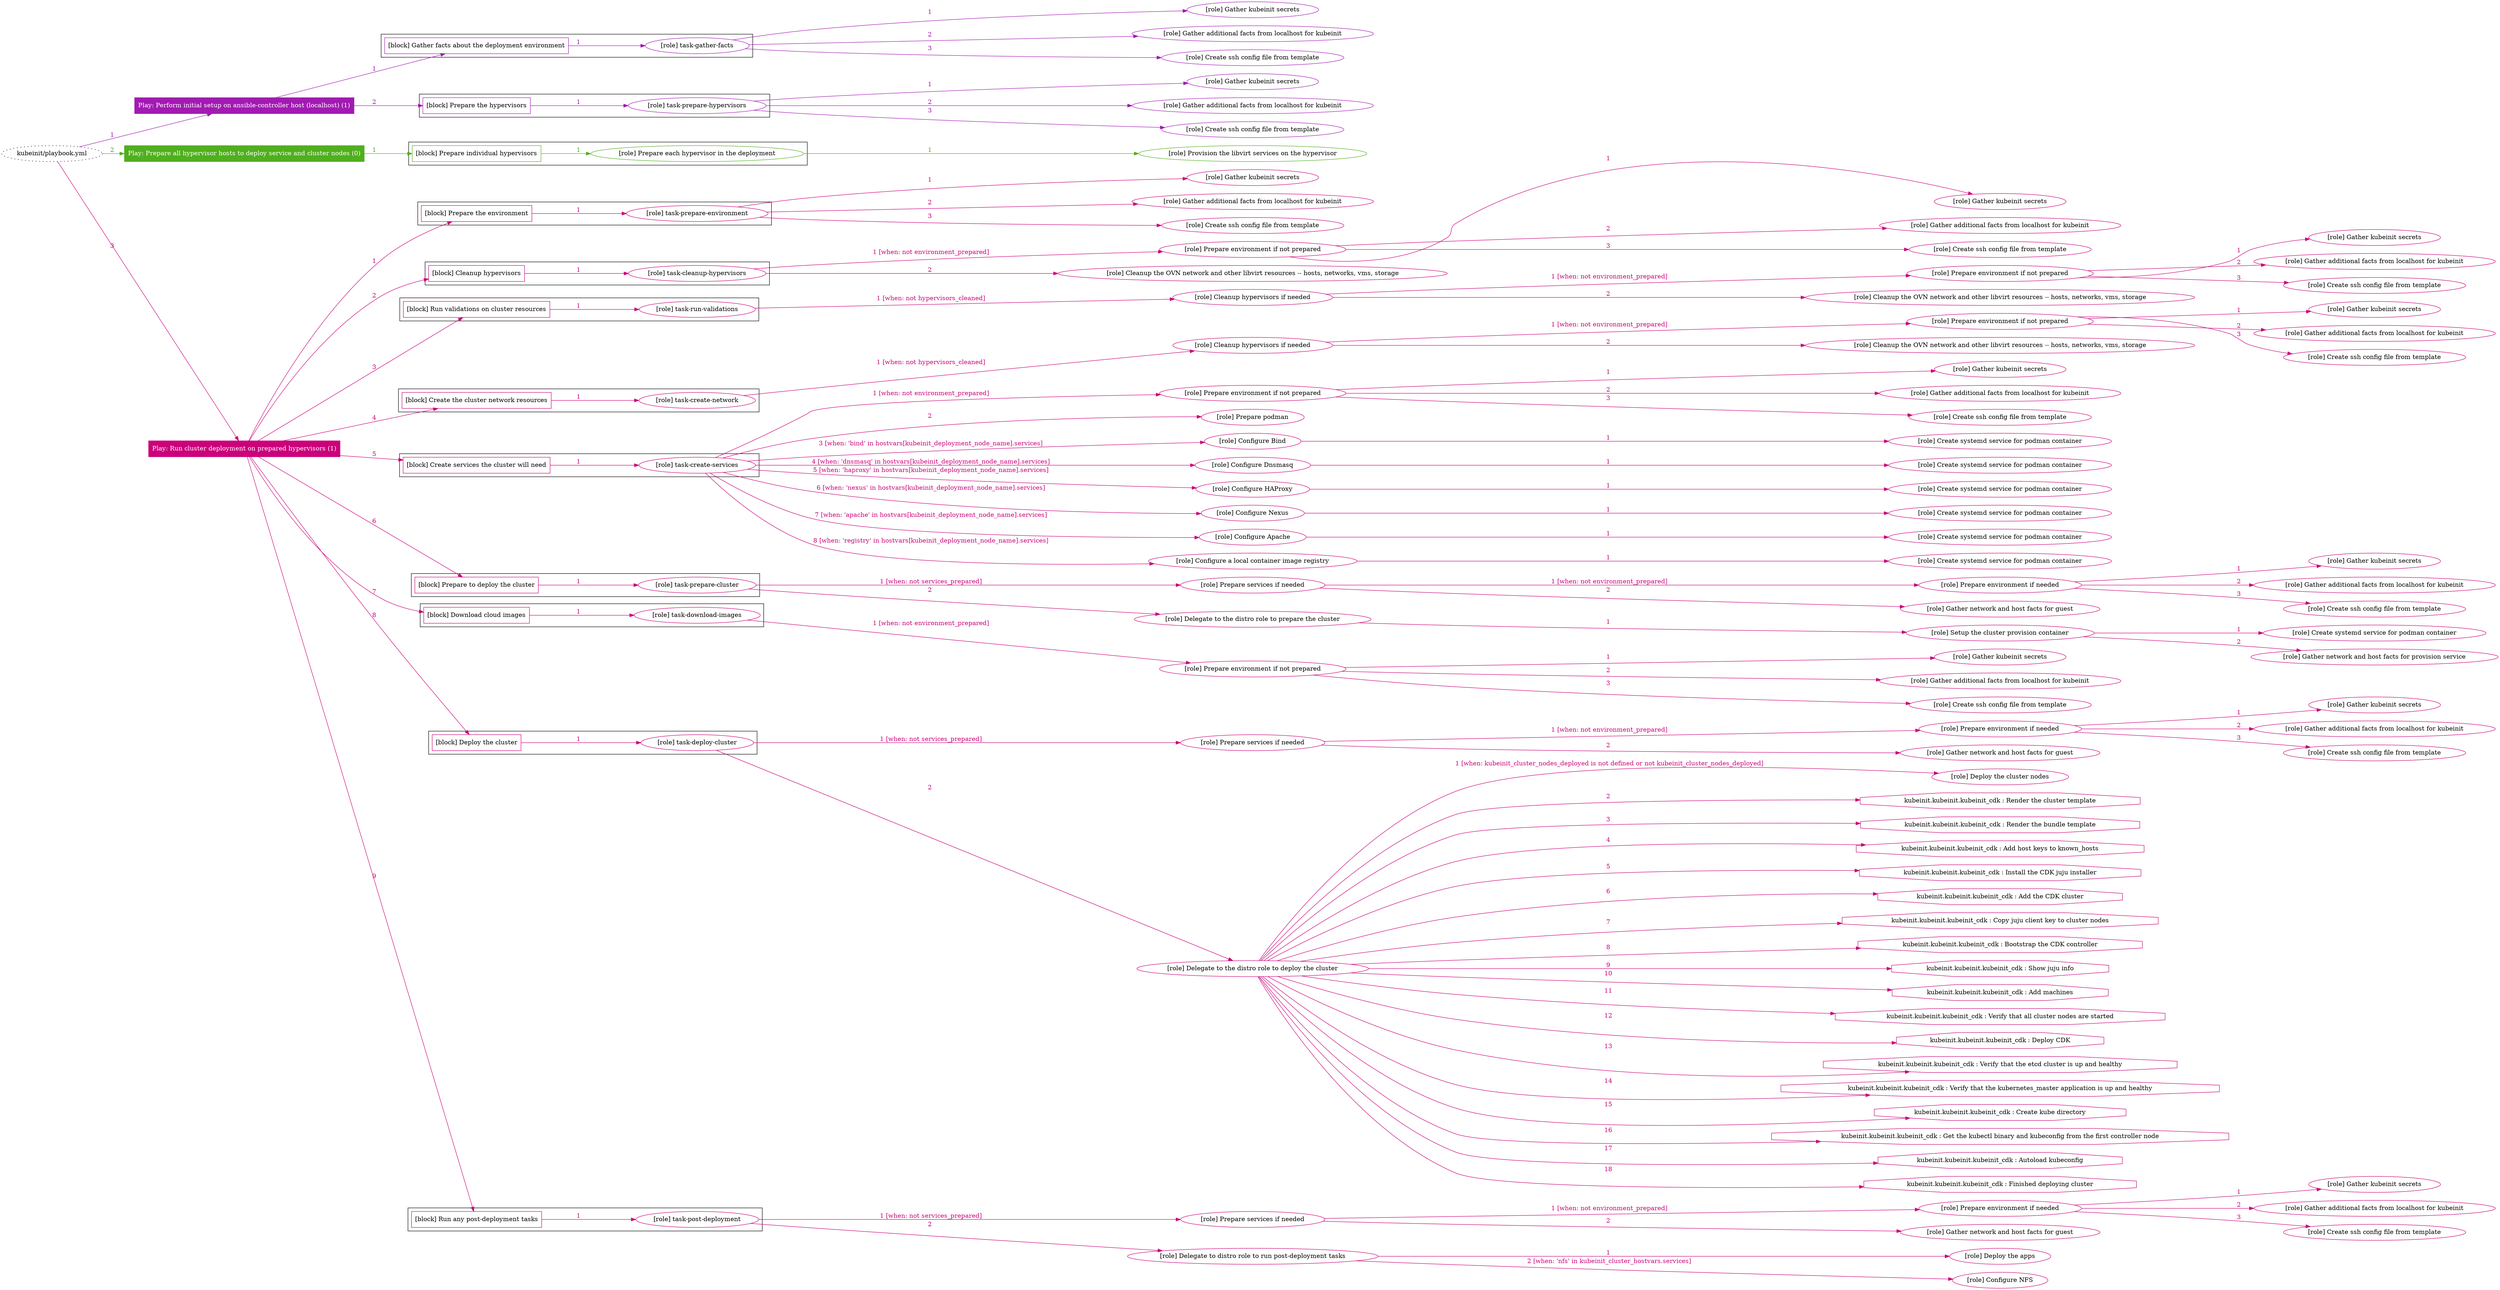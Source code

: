 digraph {
	graph [concentrate=true ordering=in rankdir=LR ratio=fill]
	edge [esep=5 sep=10]
	"kubeinit/playbook.yml" [URL="/home/runner/work/kubeinit/kubeinit/kubeinit/playbook.yml" id=playbook_c880ca14 style=dotted]
	play_265e42f3 [label="Play: Perform initial setup on ansible-controller host (localhost) (1)" URL="/home/runner/work/kubeinit/kubeinit/kubeinit/playbook.yml" color="#a21ab2" fontcolor="#ffffff" id=play_265e42f3 shape=box style=filled tooltip=localhost]
	"kubeinit/playbook.yml" -> play_265e42f3 [label="1 " color="#a21ab2" fontcolor="#a21ab2" id=edge_29ca0cb1 labeltooltip="1 " tooltip="1 "]
	subgraph "Gather kubeinit secrets" {
		role_47cab561 [label="[role] Gather kubeinit secrets" URL="/home/runner/.ansible/collections/ansible_collections/kubeinit/kubeinit/roles/kubeinit_prepare/tasks/gather_kubeinit_facts.yml" color="#a21ab2" id=role_47cab561 tooltip="Gather kubeinit secrets"]
	}
	subgraph "Gather additional facts from localhost for kubeinit" {
		role_e056a01b [label="[role] Gather additional facts from localhost for kubeinit" URL="/home/runner/.ansible/collections/ansible_collections/kubeinit/kubeinit/roles/kubeinit_prepare/tasks/gather_kubeinit_facts.yml" color="#a21ab2" id=role_e056a01b tooltip="Gather additional facts from localhost for kubeinit"]
	}
	subgraph "Create ssh config file from template" {
		role_369569a3 [label="[role] Create ssh config file from template" URL="/home/runner/.ansible/collections/ansible_collections/kubeinit/kubeinit/roles/kubeinit_prepare/tasks/gather_kubeinit_facts.yml" color="#a21ab2" id=role_369569a3 tooltip="Create ssh config file from template"]
	}
	subgraph "task-gather-facts" {
		role_ddf756a9 [label="[role] task-gather-facts" URL="/home/runner/work/kubeinit/kubeinit/kubeinit/playbook.yml" color="#a21ab2" id=role_ddf756a9 tooltip="task-gather-facts"]
		role_ddf756a9 -> role_47cab561 [label="1 " color="#a21ab2" fontcolor="#a21ab2" id=edge_745140af labeltooltip="1 " tooltip="1 "]
		role_ddf756a9 -> role_e056a01b [label="2 " color="#a21ab2" fontcolor="#a21ab2" id=edge_20e503e5 labeltooltip="2 " tooltip="2 "]
		role_ddf756a9 -> role_369569a3 [label="3 " color="#a21ab2" fontcolor="#a21ab2" id=edge_557ef17f labeltooltip="3 " tooltip="3 "]
	}
	subgraph "Gather kubeinit secrets" {
		role_4260c51a [label="[role] Gather kubeinit secrets" URL="/home/runner/.ansible/collections/ansible_collections/kubeinit/kubeinit/roles/kubeinit_prepare/tasks/gather_kubeinit_facts.yml" color="#a21ab2" id=role_4260c51a tooltip="Gather kubeinit secrets"]
	}
	subgraph "Gather additional facts from localhost for kubeinit" {
		role_d818aefc [label="[role] Gather additional facts from localhost for kubeinit" URL="/home/runner/.ansible/collections/ansible_collections/kubeinit/kubeinit/roles/kubeinit_prepare/tasks/gather_kubeinit_facts.yml" color="#a21ab2" id=role_d818aefc tooltip="Gather additional facts from localhost for kubeinit"]
	}
	subgraph "Create ssh config file from template" {
		role_04690a37 [label="[role] Create ssh config file from template" URL="/home/runner/.ansible/collections/ansible_collections/kubeinit/kubeinit/roles/kubeinit_prepare/tasks/gather_kubeinit_facts.yml" color="#a21ab2" id=role_04690a37 tooltip="Create ssh config file from template"]
	}
	subgraph "task-prepare-hypervisors" {
		role_1ae25efc [label="[role] task-prepare-hypervisors" URL="/home/runner/work/kubeinit/kubeinit/kubeinit/playbook.yml" color="#a21ab2" id=role_1ae25efc tooltip="task-prepare-hypervisors"]
		role_1ae25efc -> role_4260c51a [label="1 " color="#a21ab2" fontcolor="#a21ab2" id=edge_03d1c706 labeltooltip="1 " tooltip="1 "]
		role_1ae25efc -> role_d818aefc [label="2 " color="#a21ab2" fontcolor="#a21ab2" id=edge_f04544a3 labeltooltip="2 " tooltip="2 "]
		role_1ae25efc -> role_04690a37 [label="3 " color="#a21ab2" fontcolor="#a21ab2" id=edge_a5993a28 labeltooltip="3 " tooltip="3 "]
	}
	subgraph "Play: Perform initial setup on ansible-controller host (localhost) (1)" {
		play_265e42f3 -> block_bb713290 [label=1 color="#a21ab2" fontcolor="#a21ab2" id=edge_1075e347 labeltooltip=1 tooltip=1]
		subgraph cluster_block_bb713290 {
			block_bb713290 [label="[block] Gather facts about the deployment environment" URL="/home/runner/work/kubeinit/kubeinit/kubeinit/playbook.yml" color="#a21ab2" id=block_bb713290 labeltooltip="Gather facts about the deployment environment" shape=box tooltip="Gather facts about the deployment environment"]
			block_bb713290 -> role_ddf756a9 [label="1 " color="#a21ab2" fontcolor="#a21ab2" id=edge_7347107d labeltooltip="1 " tooltip="1 "]
		}
		play_265e42f3 -> block_b266fd5c [label=2 color="#a21ab2" fontcolor="#a21ab2" id=edge_5bdf3a6a labeltooltip=2 tooltip=2]
		subgraph cluster_block_b266fd5c {
			block_b266fd5c [label="[block] Prepare the hypervisors" URL="/home/runner/work/kubeinit/kubeinit/kubeinit/playbook.yml" color="#a21ab2" id=block_b266fd5c labeltooltip="Prepare the hypervisors" shape=box tooltip="Prepare the hypervisors"]
			block_b266fd5c -> role_1ae25efc [label="1 " color="#a21ab2" fontcolor="#a21ab2" id=edge_0f45db89 labeltooltip="1 " tooltip="1 "]
		}
	}
	play_b0cdcc35 [label="Play: Prepare all hypervisor hosts to deploy service and cluster nodes (0)" URL="/home/runner/work/kubeinit/kubeinit/kubeinit/playbook.yml" color="#50af1d" fontcolor="#ffffff" id=play_b0cdcc35 shape=box style=filled tooltip="Play: Prepare all hypervisor hosts to deploy service and cluster nodes (0)"]
	"kubeinit/playbook.yml" -> play_b0cdcc35 [label="2 " color="#50af1d" fontcolor="#50af1d" id=edge_c5dbe2fe labeltooltip="2 " tooltip="2 "]
	subgraph "Provision the libvirt services on the hypervisor" {
		role_6021c8e1 [label="[role] Provision the libvirt services on the hypervisor" URL="/home/runner/.ansible/collections/ansible_collections/kubeinit/kubeinit/roles/kubeinit_prepare/tasks/prepare_hypervisor.yml" color="#50af1d" id=role_6021c8e1 tooltip="Provision the libvirt services on the hypervisor"]
	}
	subgraph "Prepare each hypervisor in the deployment" {
		role_b6fcbe88 [label="[role] Prepare each hypervisor in the deployment" URL="/home/runner/work/kubeinit/kubeinit/kubeinit/playbook.yml" color="#50af1d" id=role_b6fcbe88 tooltip="Prepare each hypervisor in the deployment"]
		role_b6fcbe88 -> role_6021c8e1 [label="1 " color="#50af1d" fontcolor="#50af1d" id=edge_928f4ed4 labeltooltip="1 " tooltip="1 "]
	}
	subgraph "Play: Prepare all hypervisor hosts to deploy service and cluster nodes (0)" {
		play_b0cdcc35 -> block_4221f357 [label=1 color="#50af1d" fontcolor="#50af1d" id=edge_d477eff9 labeltooltip=1 tooltip=1]
		subgraph cluster_block_4221f357 {
			block_4221f357 [label="[block] Prepare individual hypervisors" URL="/home/runner/work/kubeinit/kubeinit/kubeinit/playbook.yml" color="#50af1d" id=block_4221f357 labeltooltip="Prepare individual hypervisors" shape=box tooltip="Prepare individual hypervisors"]
			block_4221f357 -> role_b6fcbe88 [label="1 " color="#50af1d" fontcolor="#50af1d" id=edge_fb2a965a labeltooltip="1 " tooltip="1 "]
		}
	}
	play_e6c30f84 [label="Play: Run cluster deployment on prepared hypervisors (1)" URL="/home/runner/work/kubeinit/kubeinit/kubeinit/playbook.yml" color="#cb017a" fontcolor="#ffffff" id=play_e6c30f84 shape=box style=filled tooltip=localhost]
	"kubeinit/playbook.yml" -> play_e6c30f84 [label="3 " color="#cb017a" fontcolor="#cb017a" id=edge_7c0cedf8 labeltooltip="3 " tooltip="3 "]
	subgraph "Gather kubeinit secrets" {
		role_c2c37940 [label="[role] Gather kubeinit secrets" URL="/home/runner/.ansible/collections/ansible_collections/kubeinit/kubeinit/roles/kubeinit_prepare/tasks/gather_kubeinit_facts.yml" color="#cb017a" id=role_c2c37940 tooltip="Gather kubeinit secrets"]
	}
	subgraph "Gather additional facts from localhost for kubeinit" {
		role_9a4bd54f [label="[role] Gather additional facts from localhost for kubeinit" URL="/home/runner/.ansible/collections/ansible_collections/kubeinit/kubeinit/roles/kubeinit_prepare/tasks/gather_kubeinit_facts.yml" color="#cb017a" id=role_9a4bd54f tooltip="Gather additional facts from localhost for kubeinit"]
	}
	subgraph "Create ssh config file from template" {
		role_d7d170f6 [label="[role] Create ssh config file from template" URL="/home/runner/.ansible/collections/ansible_collections/kubeinit/kubeinit/roles/kubeinit_prepare/tasks/gather_kubeinit_facts.yml" color="#cb017a" id=role_d7d170f6 tooltip="Create ssh config file from template"]
	}
	subgraph "task-prepare-environment" {
		role_7c0b028a [label="[role] task-prepare-environment" URL="/home/runner/work/kubeinit/kubeinit/kubeinit/playbook.yml" color="#cb017a" id=role_7c0b028a tooltip="task-prepare-environment"]
		role_7c0b028a -> role_c2c37940 [label="1 " color="#cb017a" fontcolor="#cb017a" id=edge_23049cc9 labeltooltip="1 " tooltip="1 "]
		role_7c0b028a -> role_9a4bd54f [label="2 " color="#cb017a" fontcolor="#cb017a" id=edge_fee7cfb1 labeltooltip="2 " tooltip="2 "]
		role_7c0b028a -> role_d7d170f6 [label="3 " color="#cb017a" fontcolor="#cb017a" id=edge_ed4813cd labeltooltip="3 " tooltip="3 "]
	}
	subgraph "Gather kubeinit secrets" {
		role_15c409a1 [label="[role] Gather kubeinit secrets" URL="/home/runner/.ansible/collections/ansible_collections/kubeinit/kubeinit/roles/kubeinit_prepare/tasks/gather_kubeinit_facts.yml" color="#cb017a" id=role_15c409a1 tooltip="Gather kubeinit secrets"]
	}
	subgraph "Gather additional facts from localhost for kubeinit" {
		role_e773aa98 [label="[role] Gather additional facts from localhost for kubeinit" URL="/home/runner/.ansible/collections/ansible_collections/kubeinit/kubeinit/roles/kubeinit_prepare/tasks/gather_kubeinit_facts.yml" color="#cb017a" id=role_e773aa98 tooltip="Gather additional facts from localhost for kubeinit"]
	}
	subgraph "Create ssh config file from template" {
		role_f8fa17d3 [label="[role] Create ssh config file from template" URL="/home/runner/.ansible/collections/ansible_collections/kubeinit/kubeinit/roles/kubeinit_prepare/tasks/gather_kubeinit_facts.yml" color="#cb017a" id=role_f8fa17d3 tooltip="Create ssh config file from template"]
	}
	subgraph "Prepare environment if not prepared" {
		role_a8a941f0 [label="[role] Prepare environment if not prepared" URL="/home/runner/.ansible/collections/ansible_collections/kubeinit/kubeinit/roles/kubeinit_prepare/tasks/cleanup_hypervisors.yml" color="#cb017a" id=role_a8a941f0 tooltip="Prepare environment if not prepared"]
		role_a8a941f0 -> role_15c409a1 [label="1 " color="#cb017a" fontcolor="#cb017a" id=edge_363e21cf labeltooltip="1 " tooltip="1 "]
		role_a8a941f0 -> role_e773aa98 [label="2 " color="#cb017a" fontcolor="#cb017a" id=edge_22820c26 labeltooltip="2 " tooltip="2 "]
		role_a8a941f0 -> role_f8fa17d3 [label="3 " color="#cb017a" fontcolor="#cb017a" id=edge_d1bd50d0 labeltooltip="3 " tooltip="3 "]
	}
	subgraph "Cleanup the OVN network and other libvirt resources -- hosts, networks, vms, storage" {
		role_bd8c917c [label="[role] Cleanup the OVN network and other libvirt resources -- hosts, networks, vms, storage" URL="/home/runner/.ansible/collections/ansible_collections/kubeinit/kubeinit/roles/kubeinit_prepare/tasks/cleanup_hypervisors.yml" color="#cb017a" id=role_bd8c917c tooltip="Cleanup the OVN network and other libvirt resources -- hosts, networks, vms, storage"]
	}
	subgraph "task-cleanup-hypervisors" {
		role_4a433218 [label="[role] task-cleanup-hypervisors" URL="/home/runner/work/kubeinit/kubeinit/kubeinit/playbook.yml" color="#cb017a" id=role_4a433218 tooltip="task-cleanup-hypervisors"]
		role_4a433218 -> role_a8a941f0 [label="1 [when: not environment_prepared]" color="#cb017a" fontcolor="#cb017a" id=edge_5f4559ec labeltooltip="1 [when: not environment_prepared]" tooltip="1 [when: not environment_prepared]"]
		role_4a433218 -> role_bd8c917c [label="2 " color="#cb017a" fontcolor="#cb017a" id=edge_876ba1dc labeltooltip="2 " tooltip="2 "]
	}
	subgraph "Gather kubeinit secrets" {
		role_3095eb37 [label="[role] Gather kubeinit secrets" URL="/home/runner/.ansible/collections/ansible_collections/kubeinit/kubeinit/roles/kubeinit_prepare/tasks/gather_kubeinit_facts.yml" color="#cb017a" id=role_3095eb37 tooltip="Gather kubeinit secrets"]
	}
	subgraph "Gather additional facts from localhost for kubeinit" {
		role_d332d1d6 [label="[role] Gather additional facts from localhost for kubeinit" URL="/home/runner/.ansible/collections/ansible_collections/kubeinit/kubeinit/roles/kubeinit_prepare/tasks/gather_kubeinit_facts.yml" color="#cb017a" id=role_d332d1d6 tooltip="Gather additional facts from localhost for kubeinit"]
	}
	subgraph "Create ssh config file from template" {
		role_38b06ed0 [label="[role] Create ssh config file from template" URL="/home/runner/.ansible/collections/ansible_collections/kubeinit/kubeinit/roles/kubeinit_prepare/tasks/gather_kubeinit_facts.yml" color="#cb017a" id=role_38b06ed0 tooltip="Create ssh config file from template"]
	}
	subgraph "Prepare environment if not prepared" {
		role_671007f9 [label="[role] Prepare environment if not prepared" URL="/home/runner/.ansible/collections/ansible_collections/kubeinit/kubeinit/roles/kubeinit_prepare/tasks/cleanup_hypervisors.yml" color="#cb017a" id=role_671007f9 tooltip="Prepare environment if not prepared"]
		role_671007f9 -> role_3095eb37 [label="1 " color="#cb017a" fontcolor="#cb017a" id=edge_e34873e3 labeltooltip="1 " tooltip="1 "]
		role_671007f9 -> role_d332d1d6 [label="2 " color="#cb017a" fontcolor="#cb017a" id=edge_d057fc96 labeltooltip="2 " tooltip="2 "]
		role_671007f9 -> role_38b06ed0 [label="3 " color="#cb017a" fontcolor="#cb017a" id=edge_81cce44f labeltooltip="3 " tooltip="3 "]
	}
	subgraph "Cleanup the OVN network and other libvirt resources -- hosts, networks, vms, storage" {
		role_42f444a7 [label="[role] Cleanup the OVN network and other libvirt resources -- hosts, networks, vms, storage" URL="/home/runner/.ansible/collections/ansible_collections/kubeinit/kubeinit/roles/kubeinit_prepare/tasks/cleanup_hypervisors.yml" color="#cb017a" id=role_42f444a7 tooltip="Cleanup the OVN network and other libvirt resources -- hosts, networks, vms, storage"]
	}
	subgraph "Cleanup hypervisors if needed" {
		role_3be0fd01 [label="[role] Cleanup hypervisors if needed" URL="/home/runner/.ansible/collections/ansible_collections/kubeinit/kubeinit/roles/kubeinit_validations/tasks/main.yml" color="#cb017a" id=role_3be0fd01 tooltip="Cleanup hypervisors if needed"]
		role_3be0fd01 -> role_671007f9 [label="1 [when: not environment_prepared]" color="#cb017a" fontcolor="#cb017a" id=edge_99e7fdbd labeltooltip="1 [when: not environment_prepared]" tooltip="1 [when: not environment_prepared]"]
		role_3be0fd01 -> role_42f444a7 [label="2 " color="#cb017a" fontcolor="#cb017a" id=edge_b975b465 labeltooltip="2 " tooltip="2 "]
	}
	subgraph "task-run-validations" {
		role_ebfbc648 [label="[role] task-run-validations" URL="/home/runner/work/kubeinit/kubeinit/kubeinit/playbook.yml" color="#cb017a" id=role_ebfbc648 tooltip="task-run-validations"]
		role_ebfbc648 -> role_3be0fd01 [label="1 [when: not hypervisors_cleaned]" color="#cb017a" fontcolor="#cb017a" id=edge_5a895216 labeltooltip="1 [when: not hypervisors_cleaned]" tooltip="1 [when: not hypervisors_cleaned]"]
	}
	subgraph "Gather kubeinit secrets" {
		role_ca805723 [label="[role] Gather kubeinit secrets" URL="/home/runner/.ansible/collections/ansible_collections/kubeinit/kubeinit/roles/kubeinit_prepare/tasks/gather_kubeinit_facts.yml" color="#cb017a" id=role_ca805723 tooltip="Gather kubeinit secrets"]
	}
	subgraph "Gather additional facts from localhost for kubeinit" {
		role_db8a1555 [label="[role] Gather additional facts from localhost for kubeinit" URL="/home/runner/.ansible/collections/ansible_collections/kubeinit/kubeinit/roles/kubeinit_prepare/tasks/gather_kubeinit_facts.yml" color="#cb017a" id=role_db8a1555 tooltip="Gather additional facts from localhost for kubeinit"]
	}
	subgraph "Create ssh config file from template" {
		role_c0685005 [label="[role] Create ssh config file from template" URL="/home/runner/.ansible/collections/ansible_collections/kubeinit/kubeinit/roles/kubeinit_prepare/tasks/gather_kubeinit_facts.yml" color="#cb017a" id=role_c0685005 tooltip="Create ssh config file from template"]
	}
	subgraph "Prepare environment if not prepared" {
		role_cad880e7 [label="[role] Prepare environment if not prepared" URL="/home/runner/.ansible/collections/ansible_collections/kubeinit/kubeinit/roles/kubeinit_prepare/tasks/cleanup_hypervisors.yml" color="#cb017a" id=role_cad880e7 tooltip="Prepare environment if not prepared"]
		role_cad880e7 -> role_ca805723 [label="1 " color="#cb017a" fontcolor="#cb017a" id=edge_fad78ac4 labeltooltip="1 " tooltip="1 "]
		role_cad880e7 -> role_db8a1555 [label="2 " color="#cb017a" fontcolor="#cb017a" id=edge_198b5f07 labeltooltip="2 " tooltip="2 "]
		role_cad880e7 -> role_c0685005 [label="3 " color="#cb017a" fontcolor="#cb017a" id=edge_5475b6e8 labeltooltip="3 " tooltip="3 "]
	}
	subgraph "Cleanup the OVN network and other libvirt resources -- hosts, networks, vms, storage" {
		role_d9dea472 [label="[role] Cleanup the OVN network and other libvirt resources -- hosts, networks, vms, storage" URL="/home/runner/.ansible/collections/ansible_collections/kubeinit/kubeinit/roles/kubeinit_prepare/tasks/cleanup_hypervisors.yml" color="#cb017a" id=role_d9dea472 tooltip="Cleanup the OVN network and other libvirt resources -- hosts, networks, vms, storage"]
	}
	subgraph "Cleanup hypervisors if needed" {
		role_db205893 [label="[role] Cleanup hypervisors if needed" URL="/home/runner/.ansible/collections/ansible_collections/kubeinit/kubeinit/roles/kubeinit_libvirt/tasks/create_network.yml" color="#cb017a" id=role_db205893 tooltip="Cleanup hypervisors if needed"]
		role_db205893 -> role_cad880e7 [label="1 [when: not environment_prepared]" color="#cb017a" fontcolor="#cb017a" id=edge_bb919e56 labeltooltip="1 [when: not environment_prepared]" tooltip="1 [when: not environment_prepared]"]
		role_db205893 -> role_d9dea472 [label="2 " color="#cb017a" fontcolor="#cb017a" id=edge_061aaa65 labeltooltip="2 " tooltip="2 "]
	}
	subgraph "task-create-network" {
		role_5eac4ee2 [label="[role] task-create-network" URL="/home/runner/work/kubeinit/kubeinit/kubeinit/playbook.yml" color="#cb017a" id=role_5eac4ee2 tooltip="task-create-network"]
		role_5eac4ee2 -> role_db205893 [label="1 [when: not hypervisors_cleaned]" color="#cb017a" fontcolor="#cb017a" id=edge_95abb006 labeltooltip="1 [when: not hypervisors_cleaned]" tooltip="1 [when: not hypervisors_cleaned]"]
	}
	subgraph "Gather kubeinit secrets" {
		role_1aca0043 [label="[role] Gather kubeinit secrets" URL="/home/runner/.ansible/collections/ansible_collections/kubeinit/kubeinit/roles/kubeinit_prepare/tasks/gather_kubeinit_facts.yml" color="#cb017a" id=role_1aca0043 tooltip="Gather kubeinit secrets"]
	}
	subgraph "Gather additional facts from localhost for kubeinit" {
		role_cc78952e [label="[role] Gather additional facts from localhost for kubeinit" URL="/home/runner/.ansible/collections/ansible_collections/kubeinit/kubeinit/roles/kubeinit_prepare/tasks/gather_kubeinit_facts.yml" color="#cb017a" id=role_cc78952e tooltip="Gather additional facts from localhost for kubeinit"]
	}
	subgraph "Create ssh config file from template" {
		role_d2b3dbfb [label="[role] Create ssh config file from template" URL="/home/runner/.ansible/collections/ansible_collections/kubeinit/kubeinit/roles/kubeinit_prepare/tasks/gather_kubeinit_facts.yml" color="#cb017a" id=role_d2b3dbfb tooltip="Create ssh config file from template"]
	}
	subgraph "Prepare environment if not prepared" {
		role_153ead87 [label="[role] Prepare environment if not prepared" URL="/home/runner/.ansible/collections/ansible_collections/kubeinit/kubeinit/roles/kubeinit_services/tasks/main.yml" color="#cb017a" id=role_153ead87 tooltip="Prepare environment if not prepared"]
		role_153ead87 -> role_1aca0043 [label="1 " color="#cb017a" fontcolor="#cb017a" id=edge_bd280ebe labeltooltip="1 " tooltip="1 "]
		role_153ead87 -> role_cc78952e [label="2 " color="#cb017a" fontcolor="#cb017a" id=edge_5e1bd883 labeltooltip="2 " tooltip="2 "]
		role_153ead87 -> role_d2b3dbfb [label="3 " color="#cb017a" fontcolor="#cb017a" id=edge_cc53b2c3 labeltooltip="3 " tooltip="3 "]
	}
	subgraph "Prepare podman" {
		role_5192bc9b [label="[role] Prepare podman" URL="/home/runner/.ansible/collections/ansible_collections/kubeinit/kubeinit/roles/kubeinit_services/tasks/00_create_service_pod.yml" color="#cb017a" id=role_5192bc9b tooltip="Prepare podman"]
	}
	subgraph "Create systemd service for podman container" {
		role_2edf5f32 [label="[role] Create systemd service for podman container" URL="/home/runner/.ansible/collections/ansible_collections/kubeinit/kubeinit/roles/kubeinit_bind/tasks/main.yml" color="#cb017a" id=role_2edf5f32 tooltip="Create systemd service for podman container"]
	}
	subgraph "Configure Bind" {
		role_67f96950 [label="[role] Configure Bind" URL="/home/runner/.ansible/collections/ansible_collections/kubeinit/kubeinit/roles/kubeinit_services/tasks/start_services_containers.yml" color="#cb017a" id=role_67f96950 tooltip="Configure Bind"]
		role_67f96950 -> role_2edf5f32 [label="1 " color="#cb017a" fontcolor="#cb017a" id=edge_dbc5ff30 labeltooltip="1 " tooltip="1 "]
	}
	subgraph "Create systemd service for podman container" {
		role_44dca57b [label="[role] Create systemd service for podman container" URL="/home/runner/.ansible/collections/ansible_collections/kubeinit/kubeinit/roles/kubeinit_dnsmasq/tasks/main.yml" color="#cb017a" id=role_44dca57b tooltip="Create systemd service for podman container"]
	}
	subgraph "Configure Dnsmasq" {
		role_ef5d1b57 [label="[role] Configure Dnsmasq" URL="/home/runner/.ansible/collections/ansible_collections/kubeinit/kubeinit/roles/kubeinit_services/tasks/start_services_containers.yml" color="#cb017a" id=role_ef5d1b57 tooltip="Configure Dnsmasq"]
		role_ef5d1b57 -> role_44dca57b [label="1 " color="#cb017a" fontcolor="#cb017a" id=edge_5a00f071 labeltooltip="1 " tooltip="1 "]
	}
	subgraph "Create systemd service for podman container" {
		role_a07ff9b6 [label="[role] Create systemd service for podman container" URL="/home/runner/.ansible/collections/ansible_collections/kubeinit/kubeinit/roles/kubeinit_haproxy/tasks/main.yml" color="#cb017a" id=role_a07ff9b6 tooltip="Create systemd service for podman container"]
	}
	subgraph "Configure HAProxy" {
		role_d76d092c [label="[role] Configure HAProxy" URL="/home/runner/.ansible/collections/ansible_collections/kubeinit/kubeinit/roles/kubeinit_services/tasks/start_services_containers.yml" color="#cb017a" id=role_d76d092c tooltip="Configure HAProxy"]
		role_d76d092c -> role_a07ff9b6 [label="1 " color="#cb017a" fontcolor="#cb017a" id=edge_f509815b labeltooltip="1 " tooltip="1 "]
	}
	subgraph "Create systemd service for podman container" {
		role_13ac09fe [label="[role] Create systemd service for podman container" URL="/home/runner/.ansible/collections/ansible_collections/kubeinit/kubeinit/roles/kubeinit_nexus/tasks/main.yml" color="#cb017a" id=role_13ac09fe tooltip="Create systemd service for podman container"]
	}
	subgraph "Configure Nexus" {
		role_7f2d866e [label="[role] Configure Nexus" URL="/home/runner/.ansible/collections/ansible_collections/kubeinit/kubeinit/roles/kubeinit_services/tasks/start_services_containers.yml" color="#cb017a" id=role_7f2d866e tooltip="Configure Nexus"]
		role_7f2d866e -> role_13ac09fe [label="1 " color="#cb017a" fontcolor="#cb017a" id=edge_a8bc5f1a labeltooltip="1 " tooltip="1 "]
	}
	subgraph "Create systemd service for podman container" {
		role_3b3a88ed [label="[role] Create systemd service for podman container" URL="/home/runner/.ansible/collections/ansible_collections/kubeinit/kubeinit/roles/kubeinit_apache/tasks/main.yml" color="#cb017a" id=role_3b3a88ed tooltip="Create systemd service for podman container"]
	}
	subgraph "Configure Apache" {
		role_7f30def4 [label="[role] Configure Apache" URL="/home/runner/.ansible/collections/ansible_collections/kubeinit/kubeinit/roles/kubeinit_services/tasks/start_services_containers.yml" color="#cb017a" id=role_7f30def4 tooltip="Configure Apache"]
		role_7f30def4 -> role_3b3a88ed [label="1 " color="#cb017a" fontcolor="#cb017a" id=edge_3c46b1c9 labeltooltip="1 " tooltip="1 "]
	}
	subgraph "Create systemd service for podman container" {
		role_91ab3e3d [label="[role] Create systemd service for podman container" URL="/home/runner/.ansible/collections/ansible_collections/kubeinit/kubeinit/roles/kubeinit_registry/tasks/main.yml" color="#cb017a" id=role_91ab3e3d tooltip="Create systemd service for podman container"]
	}
	subgraph "Configure a local container image registry" {
		role_f1a5da95 [label="[role] Configure a local container image registry" URL="/home/runner/.ansible/collections/ansible_collections/kubeinit/kubeinit/roles/kubeinit_services/tasks/start_services_containers.yml" color="#cb017a" id=role_f1a5da95 tooltip="Configure a local container image registry"]
		role_f1a5da95 -> role_91ab3e3d [label="1 " color="#cb017a" fontcolor="#cb017a" id=edge_51533bf0 labeltooltip="1 " tooltip="1 "]
	}
	subgraph "task-create-services" {
		role_fbb13a2b [label="[role] task-create-services" URL="/home/runner/work/kubeinit/kubeinit/kubeinit/playbook.yml" color="#cb017a" id=role_fbb13a2b tooltip="task-create-services"]
		role_fbb13a2b -> role_153ead87 [label="1 [when: not environment_prepared]" color="#cb017a" fontcolor="#cb017a" id=edge_4c707f60 labeltooltip="1 [when: not environment_prepared]" tooltip="1 [when: not environment_prepared]"]
		role_fbb13a2b -> role_5192bc9b [label="2 " color="#cb017a" fontcolor="#cb017a" id=edge_6486a195 labeltooltip="2 " tooltip="2 "]
		role_fbb13a2b -> role_67f96950 [label="3 [when: 'bind' in hostvars[kubeinit_deployment_node_name].services]" color="#cb017a" fontcolor="#cb017a" id=edge_d79635eb labeltooltip="3 [when: 'bind' in hostvars[kubeinit_deployment_node_name].services]" tooltip="3 [when: 'bind' in hostvars[kubeinit_deployment_node_name].services]"]
		role_fbb13a2b -> role_ef5d1b57 [label="4 [when: 'dnsmasq' in hostvars[kubeinit_deployment_node_name].services]" color="#cb017a" fontcolor="#cb017a" id=edge_91d9070c labeltooltip="4 [when: 'dnsmasq' in hostvars[kubeinit_deployment_node_name].services]" tooltip="4 [when: 'dnsmasq' in hostvars[kubeinit_deployment_node_name].services]"]
		role_fbb13a2b -> role_d76d092c [label="5 [when: 'haproxy' in hostvars[kubeinit_deployment_node_name].services]" color="#cb017a" fontcolor="#cb017a" id=edge_d647f1db labeltooltip="5 [when: 'haproxy' in hostvars[kubeinit_deployment_node_name].services]" tooltip="5 [when: 'haproxy' in hostvars[kubeinit_deployment_node_name].services]"]
		role_fbb13a2b -> role_7f2d866e [label="6 [when: 'nexus' in hostvars[kubeinit_deployment_node_name].services]" color="#cb017a" fontcolor="#cb017a" id=edge_c382304f labeltooltip="6 [when: 'nexus' in hostvars[kubeinit_deployment_node_name].services]" tooltip="6 [when: 'nexus' in hostvars[kubeinit_deployment_node_name].services]"]
		role_fbb13a2b -> role_7f30def4 [label="7 [when: 'apache' in hostvars[kubeinit_deployment_node_name].services]" color="#cb017a" fontcolor="#cb017a" id=edge_e2a0c6d1 labeltooltip="7 [when: 'apache' in hostvars[kubeinit_deployment_node_name].services]" tooltip="7 [when: 'apache' in hostvars[kubeinit_deployment_node_name].services]"]
		role_fbb13a2b -> role_f1a5da95 [label="8 [when: 'registry' in hostvars[kubeinit_deployment_node_name].services]" color="#cb017a" fontcolor="#cb017a" id=edge_77431964 labeltooltip="8 [when: 'registry' in hostvars[kubeinit_deployment_node_name].services]" tooltip="8 [when: 'registry' in hostvars[kubeinit_deployment_node_name].services]"]
	}
	subgraph "Gather kubeinit secrets" {
		role_ed6acaa5 [label="[role] Gather kubeinit secrets" URL="/home/runner/.ansible/collections/ansible_collections/kubeinit/kubeinit/roles/kubeinit_prepare/tasks/gather_kubeinit_facts.yml" color="#cb017a" id=role_ed6acaa5 tooltip="Gather kubeinit secrets"]
	}
	subgraph "Gather additional facts from localhost for kubeinit" {
		role_bbff544e [label="[role] Gather additional facts from localhost for kubeinit" URL="/home/runner/.ansible/collections/ansible_collections/kubeinit/kubeinit/roles/kubeinit_prepare/tasks/gather_kubeinit_facts.yml" color="#cb017a" id=role_bbff544e tooltip="Gather additional facts from localhost for kubeinit"]
	}
	subgraph "Create ssh config file from template" {
		role_08eee2e0 [label="[role] Create ssh config file from template" URL="/home/runner/.ansible/collections/ansible_collections/kubeinit/kubeinit/roles/kubeinit_prepare/tasks/gather_kubeinit_facts.yml" color="#cb017a" id=role_08eee2e0 tooltip="Create ssh config file from template"]
	}
	subgraph "Prepare environment if needed" {
		role_84cea765 [label="[role] Prepare environment if needed" URL="/home/runner/.ansible/collections/ansible_collections/kubeinit/kubeinit/roles/kubeinit_services/tasks/prepare_services.yml" color="#cb017a" id=role_84cea765 tooltip="Prepare environment if needed"]
		role_84cea765 -> role_ed6acaa5 [label="1 " color="#cb017a" fontcolor="#cb017a" id=edge_6b0913b9 labeltooltip="1 " tooltip="1 "]
		role_84cea765 -> role_bbff544e [label="2 " color="#cb017a" fontcolor="#cb017a" id=edge_74c70dad labeltooltip="2 " tooltip="2 "]
		role_84cea765 -> role_08eee2e0 [label="3 " color="#cb017a" fontcolor="#cb017a" id=edge_b6b3a377 labeltooltip="3 " tooltip="3 "]
	}
	subgraph "Gather network and host facts for guest" {
		role_7050e8bf [label="[role] Gather network and host facts for guest" URL="/home/runner/.ansible/collections/ansible_collections/kubeinit/kubeinit/roles/kubeinit_services/tasks/prepare_services.yml" color="#cb017a" id=role_7050e8bf tooltip="Gather network and host facts for guest"]
	}
	subgraph "Prepare services if needed" {
		role_c33687f9 [label="[role] Prepare services if needed" URL="/home/runner/.ansible/collections/ansible_collections/kubeinit/kubeinit/roles/kubeinit_prepare/tasks/prepare_cluster.yml" color="#cb017a" id=role_c33687f9 tooltip="Prepare services if needed"]
		role_c33687f9 -> role_84cea765 [label="1 [when: not environment_prepared]" color="#cb017a" fontcolor="#cb017a" id=edge_4d7ba0db labeltooltip="1 [when: not environment_prepared]" tooltip="1 [when: not environment_prepared]"]
		role_c33687f9 -> role_7050e8bf [label="2 " color="#cb017a" fontcolor="#cb017a" id=edge_150d03c2 labeltooltip="2 " tooltip="2 "]
	}
	subgraph "Create systemd service for podman container" {
		role_0b856910 [label="[role] Create systemd service for podman container" URL="/home/runner/.ansible/collections/ansible_collections/kubeinit/kubeinit/roles/kubeinit_services/tasks/create_provision_container.yml" color="#cb017a" id=role_0b856910 tooltip="Create systemd service for podman container"]
	}
	subgraph "Gather network and host facts for provision service" {
		role_8b861931 [label="[role] Gather network and host facts for provision service" URL="/home/runner/.ansible/collections/ansible_collections/kubeinit/kubeinit/roles/kubeinit_services/tasks/create_provision_container.yml" color="#cb017a" id=role_8b861931 tooltip="Gather network and host facts for provision service"]
	}
	subgraph "Setup the cluster provision container" {
		role_691befa9 [label="[role] Setup the cluster provision container" URL="/home/runner/.ansible/collections/ansible_collections/kubeinit/kubeinit/roles/kubeinit_cdk/tasks/prepare_cluster.yml" color="#cb017a" id=role_691befa9 tooltip="Setup the cluster provision container"]
		role_691befa9 -> role_0b856910 [label="1 " color="#cb017a" fontcolor="#cb017a" id=edge_25dd21ee labeltooltip="1 " tooltip="1 "]
		role_691befa9 -> role_8b861931 [label="2 " color="#cb017a" fontcolor="#cb017a" id=edge_d6415e0d labeltooltip="2 " tooltip="2 "]
	}
	subgraph "Delegate to the distro role to prepare the cluster" {
		role_aa96c289 [label="[role] Delegate to the distro role to prepare the cluster" URL="/home/runner/.ansible/collections/ansible_collections/kubeinit/kubeinit/roles/kubeinit_prepare/tasks/prepare_cluster.yml" color="#cb017a" id=role_aa96c289 tooltip="Delegate to the distro role to prepare the cluster"]
		role_aa96c289 -> role_691befa9 [label="1 " color="#cb017a" fontcolor="#cb017a" id=edge_9006cf4f labeltooltip="1 " tooltip="1 "]
	}
	subgraph "task-prepare-cluster" {
		role_e5d74e26 [label="[role] task-prepare-cluster" URL="/home/runner/work/kubeinit/kubeinit/kubeinit/playbook.yml" color="#cb017a" id=role_e5d74e26 tooltip="task-prepare-cluster"]
		role_e5d74e26 -> role_c33687f9 [label="1 [when: not services_prepared]" color="#cb017a" fontcolor="#cb017a" id=edge_5aa96b80 labeltooltip="1 [when: not services_prepared]" tooltip="1 [when: not services_prepared]"]
		role_e5d74e26 -> role_aa96c289 [label="2 " color="#cb017a" fontcolor="#cb017a" id=edge_a61d9939 labeltooltip="2 " tooltip="2 "]
	}
	subgraph "Gather kubeinit secrets" {
		role_a558105b [label="[role] Gather kubeinit secrets" URL="/home/runner/.ansible/collections/ansible_collections/kubeinit/kubeinit/roles/kubeinit_prepare/tasks/gather_kubeinit_facts.yml" color="#cb017a" id=role_a558105b tooltip="Gather kubeinit secrets"]
	}
	subgraph "Gather additional facts from localhost for kubeinit" {
		role_63b40693 [label="[role] Gather additional facts from localhost for kubeinit" URL="/home/runner/.ansible/collections/ansible_collections/kubeinit/kubeinit/roles/kubeinit_prepare/tasks/gather_kubeinit_facts.yml" color="#cb017a" id=role_63b40693 tooltip="Gather additional facts from localhost for kubeinit"]
	}
	subgraph "Create ssh config file from template" {
		role_a7324133 [label="[role] Create ssh config file from template" URL="/home/runner/.ansible/collections/ansible_collections/kubeinit/kubeinit/roles/kubeinit_prepare/tasks/gather_kubeinit_facts.yml" color="#cb017a" id=role_a7324133 tooltip="Create ssh config file from template"]
	}
	subgraph "Prepare environment if not prepared" {
		role_3e8ca87f [label="[role] Prepare environment if not prepared" URL="/home/runner/.ansible/collections/ansible_collections/kubeinit/kubeinit/roles/kubeinit_libvirt/tasks/download_cloud_images.yml" color="#cb017a" id=role_3e8ca87f tooltip="Prepare environment if not prepared"]
		role_3e8ca87f -> role_a558105b [label="1 " color="#cb017a" fontcolor="#cb017a" id=edge_8e6769e5 labeltooltip="1 " tooltip="1 "]
		role_3e8ca87f -> role_63b40693 [label="2 " color="#cb017a" fontcolor="#cb017a" id=edge_2a6af4ee labeltooltip="2 " tooltip="2 "]
		role_3e8ca87f -> role_a7324133 [label="3 " color="#cb017a" fontcolor="#cb017a" id=edge_0669efef labeltooltip="3 " tooltip="3 "]
	}
	subgraph "task-download-images" {
		role_c7e7152d [label="[role] task-download-images" URL="/home/runner/work/kubeinit/kubeinit/kubeinit/playbook.yml" color="#cb017a" id=role_c7e7152d tooltip="task-download-images"]
		role_c7e7152d -> role_3e8ca87f [label="1 [when: not environment_prepared]" color="#cb017a" fontcolor="#cb017a" id=edge_8e5206a2 labeltooltip="1 [when: not environment_prepared]" tooltip="1 [when: not environment_prepared]"]
	}
	subgraph "Gather kubeinit secrets" {
		role_b369c767 [label="[role] Gather kubeinit secrets" URL="/home/runner/.ansible/collections/ansible_collections/kubeinit/kubeinit/roles/kubeinit_prepare/tasks/gather_kubeinit_facts.yml" color="#cb017a" id=role_b369c767 tooltip="Gather kubeinit secrets"]
	}
	subgraph "Gather additional facts from localhost for kubeinit" {
		role_7a89a081 [label="[role] Gather additional facts from localhost for kubeinit" URL="/home/runner/.ansible/collections/ansible_collections/kubeinit/kubeinit/roles/kubeinit_prepare/tasks/gather_kubeinit_facts.yml" color="#cb017a" id=role_7a89a081 tooltip="Gather additional facts from localhost for kubeinit"]
	}
	subgraph "Create ssh config file from template" {
		role_2c2e8278 [label="[role] Create ssh config file from template" URL="/home/runner/.ansible/collections/ansible_collections/kubeinit/kubeinit/roles/kubeinit_prepare/tasks/gather_kubeinit_facts.yml" color="#cb017a" id=role_2c2e8278 tooltip="Create ssh config file from template"]
	}
	subgraph "Prepare environment if needed" {
		role_b34130b8 [label="[role] Prepare environment if needed" URL="/home/runner/.ansible/collections/ansible_collections/kubeinit/kubeinit/roles/kubeinit_services/tasks/prepare_services.yml" color="#cb017a" id=role_b34130b8 tooltip="Prepare environment if needed"]
		role_b34130b8 -> role_b369c767 [label="1 " color="#cb017a" fontcolor="#cb017a" id=edge_6df99c66 labeltooltip="1 " tooltip="1 "]
		role_b34130b8 -> role_7a89a081 [label="2 " color="#cb017a" fontcolor="#cb017a" id=edge_28069026 labeltooltip="2 " tooltip="2 "]
		role_b34130b8 -> role_2c2e8278 [label="3 " color="#cb017a" fontcolor="#cb017a" id=edge_7ed3ae00 labeltooltip="3 " tooltip="3 "]
	}
	subgraph "Gather network and host facts for guest" {
		role_a4fa5745 [label="[role] Gather network and host facts for guest" URL="/home/runner/.ansible/collections/ansible_collections/kubeinit/kubeinit/roles/kubeinit_services/tasks/prepare_services.yml" color="#cb017a" id=role_a4fa5745 tooltip="Gather network and host facts for guest"]
	}
	subgraph "Prepare services if needed" {
		role_5a482f30 [label="[role] Prepare services if needed" URL="/home/runner/.ansible/collections/ansible_collections/kubeinit/kubeinit/roles/kubeinit_prepare/tasks/deploy_cluster.yml" color="#cb017a" id=role_5a482f30 tooltip="Prepare services if needed"]
		role_5a482f30 -> role_b34130b8 [label="1 [when: not environment_prepared]" color="#cb017a" fontcolor="#cb017a" id=edge_a302ea6c labeltooltip="1 [when: not environment_prepared]" tooltip="1 [when: not environment_prepared]"]
		role_5a482f30 -> role_a4fa5745 [label="2 " color="#cb017a" fontcolor="#cb017a" id=edge_0be49bca labeltooltip="2 " tooltip="2 "]
	}
	subgraph "Deploy the cluster nodes" {
		role_177d6810 [label="[role] Deploy the cluster nodes" URL="/home/runner/.ansible/collections/ansible_collections/kubeinit/kubeinit/roles/kubeinit_cdk/tasks/main.yml" color="#cb017a" id=role_177d6810 tooltip="Deploy the cluster nodes"]
	}
	subgraph "Delegate to the distro role to deploy the cluster" {
		role_9b102ec0 [label="[role] Delegate to the distro role to deploy the cluster" URL="/home/runner/.ansible/collections/ansible_collections/kubeinit/kubeinit/roles/kubeinit_prepare/tasks/deploy_cluster.yml" color="#cb017a" id=role_9b102ec0 tooltip="Delegate to the distro role to deploy the cluster"]
		role_9b102ec0 -> role_177d6810 [label="1 [when: kubeinit_cluster_nodes_deployed is not defined or not kubeinit_cluster_nodes_deployed]" color="#cb017a" fontcolor="#cb017a" id=edge_aaa58df8 labeltooltip="1 [when: kubeinit_cluster_nodes_deployed is not defined or not kubeinit_cluster_nodes_deployed]" tooltip="1 [when: kubeinit_cluster_nodes_deployed is not defined or not kubeinit_cluster_nodes_deployed]"]
		task_0e8e12ee [label="kubeinit.kubeinit.kubeinit_cdk : Render the cluster template" URL="/home/runner/.ansible/collections/ansible_collections/kubeinit/kubeinit/roles/kubeinit_cdk/tasks/main.yml" color="#cb017a" id=task_0e8e12ee shape=octagon tooltip="kubeinit.kubeinit.kubeinit_cdk : Render the cluster template"]
		role_9b102ec0 -> task_0e8e12ee [label="2 " color="#cb017a" fontcolor="#cb017a" id=edge_f959d6b8 labeltooltip="2 " tooltip="2 "]
		task_dd078457 [label="kubeinit.kubeinit.kubeinit_cdk : Render the bundle template" URL="/home/runner/.ansible/collections/ansible_collections/kubeinit/kubeinit/roles/kubeinit_cdk/tasks/main.yml" color="#cb017a" id=task_dd078457 shape=octagon tooltip="kubeinit.kubeinit.kubeinit_cdk : Render the bundle template"]
		role_9b102ec0 -> task_dd078457 [label="3 " color="#cb017a" fontcolor="#cb017a" id=edge_8fe4b2f6 labeltooltip="3 " tooltip="3 "]
		task_7f0454b6 [label="kubeinit.kubeinit.kubeinit_cdk : Add host keys to known_hosts" URL="/home/runner/.ansible/collections/ansible_collections/kubeinit/kubeinit/roles/kubeinit_cdk/tasks/main.yml" color="#cb017a" id=task_7f0454b6 shape=octagon tooltip="kubeinit.kubeinit.kubeinit_cdk : Add host keys to known_hosts"]
		role_9b102ec0 -> task_7f0454b6 [label="4 " color="#cb017a" fontcolor="#cb017a" id=edge_c7425561 labeltooltip="4 " tooltip="4 "]
		task_68ea77a1 [label="kubeinit.kubeinit.kubeinit_cdk : Install the CDK juju installer" URL="/home/runner/.ansible/collections/ansible_collections/kubeinit/kubeinit/roles/kubeinit_cdk/tasks/main.yml" color="#cb017a" id=task_68ea77a1 shape=octagon tooltip="kubeinit.kubeinit.kubeinit_cdk : Install the CDK juju installer"]
		role_9b102ec0 -> task_68ea77a1 [label="5 " color="#cb017a" fontcolor="#cb017a" id=edge_3bb23dd4 labeltooltip="5 " tooltip="5 "]
		task_4aa4a745 [label="kubeinit.kubeinit.kubeinit_cdk : Add the CDK cluster" URL="/home/runner/.ansible/collections/ansible_collections/kubeinit/kubeinit/roles/kubeinit_cdk/tasks/main.yml" color="#cb017a" id=task_4aa4a745 shape=octagon tooltip="kubeinit.kubeinit.kubeinit_cdk : Add the CDK cluster"]
		role_9b102ec0 -> task_4aa4a745 [label="6 " color="#cb017a" fontcolor="#cb017a" id=edge_2271a883 labeltooltip="6 " tooltip="6 "]
		task_57d35d72 [label="kubeinit.kubeinit.kubeinit_cdk : Copy juju client key to cluster nodes" URL="/home/runner/.ansible/collections/ansible_collections/kubeinit/kubeinit/roles/kubeinit_cdk/tasks/main.yml" color="#cb017a" id=task_57d35d72 shape=octagon tooltip="kubeinit.kubeinit.kubeinit_cdk : Copy juju client key to cluster nodes"]
		role_9b102ec0 -> task_57d35d72 [label="7 " color="#cb017a" fontcolor="#cb017a" id=edge_b8f6d19d labeltooltip="7 " tooltip="7 "]
		task_b5f2785f [label="kubeinit.kubeinit.kubeinit_cdk : Bootstrap the CDK controller" URL="/home/runner/.ansible/collections/ansible_collections/kubeinit/kubeinit/roles/kubeinit_cdk/tasks/main.yml" color="#cb017a" id=task_b5f2785f shape=octagon tooltip="kubeinit.kubeinit.kubeinit_cdk : Bootstrap the CDK controller"]
		role_9b102ec0 -> task_b5f2785f [label="8 " color="#cb017a" fontcolor="#cb017a" id=edge_63e9b71a labeltooltip="8 " tooltip="8 "]
		task_13026dd2 [label="kubeinit.kubeinit.kubeinit_cdk : Show juju info" URL="/home/runner/.ansible/collections/ansible_collections/kubeinit/kubeinit/roles/kubeinit_cdk/tasks/main.yml" color="#cb017a" id=task_13026dd2 shape=octagon tooltip="kubeinit.kubeinit.kubeinit_cdk : Show juju info"]
		role_9b102ec0 -> task_13026dd2 [label="9 " color="#cb017a" fontcolor="#cb017a" id=edge_b3e0c593 labeltooltip="9 " tooltip="9 "]
		task_bf67f20b [label="kubeinit.kubeinit.kubeinit_cdk : Add machines" URL="/home/runner/.ansible/collections/ansible_collections/kubeinit/kubeinit/roles/kubeinit_cdk/tasks/main.yml" color="#cb017a" id=task_bf67f20b shape=octagon tooltip="kubeinit.kubeinit.kubeinit_cdk : Add machines"]
		role_9b102ec0 -> task_bf67f20b [label="10 " color="#cb017a" fontcolor="#cb017a" id=edge_42b7b49c labeltooltip="10 " tooltip="10 "]
		task_45274ffb [label="kubeinit.kubeinit.kubeinit_cdk : Verify that all cluster nodes are started" URL="/home/runner/.ansible/collections/ansible_collections/kubeinit/kubeinit/roles/kubeinit_cdk/tasks/main.yml" color="#cb017a" id=task_45274ffb shape=octagon tooltip="kubeinit.kubeinit.kubeinit_cdk : Verify that all cluster nodes are started"]
		role_9b102ec0 -> task_45274ffb [label="11 " color="#cb017a" fontcolor="#cb017a" id=edge_b3780c3e labeltooltip="11 " tooltip="11 "]
		task_ee96ca72 [label="kubeinit.kubeinit.kubeinit_cdk : Deploy CDK" URL="/home/runner/.ansible/collections/ansible_collections/kubeinit/kubeinit/roles/kubeinit_cdk/tasks/main.yml" color="#cb017a" id=task_ee96ca72 shape=octagon tooltip="kubeinit.kubeinit.kubeinit_cdk : Deploy CDK"]
		role_9b102ec0 -> task_ee96ca72 [label="12 " color="#cb017a" fontcolor="#cb017a" id=edge_3eeee822 labeltooltip="12 " tooltip="12 "]
		task_b906c484 [label="kubeinit.kubeinit.kubeinit_cdk : Verify that the etcd cluster is up and healthy" URL="/home/runner/.ansible/collections/ansible_collections/kubeinit/kubeinit/roles/kubeinit_cdk/tasks/main.yml" color="#cb017a" id=task_b906c484 shape=octagon tooltip="kubeinit.kubeinit.kubeinit_cdk : Verify that the etcd cluster is up and healthy"]
		role_9b102ec0 -> task_b906c484 [label="13 " color="#cb017a" fontcolor="#cb017a" id=edge_ab23d33a labeltooltip="13 " tooltip="13 "]
		task_cc866b44 [label="kubeinit.kubeinit.kubeinit_cdk : Verify that the kubernetes_master application is up and healthy" URL="/home/runner/.ansible/collections/ansible_collections/kubeinit/kubeinit/roles/kubeinit_cdk/tasks/main.yml" color="#cb017a" id=task_cc866b44 shape=octagon tooltip="kubeinit.kubeinit.kubeinit_cdk : Verify that the kubernetes_master application is up and healthy"]
		role_9b102ec0 -> task_cc866b44 [label="14 " color="#cb017a" fontcolor="#cb017a" id=edge_ea00b2ad labeltooltip="14 " tooltip="14 "]
		task_babb84c5 [label="kubeinit.kubeinit.kubeinit_cdk : Create kube directory" URL="/home/runner/.ansible/collections/ansible_collections/kubeinit/kubeinit/roles/kubeinit_cdk/tasks/main.yml" color="#cb017a" id=task_babb84c5 shape=octagon tooltip="kubeinit.kubeinit.kubeinit_cdk : Create kube directory"]
		role_9b102ec0 -> task_babb84c5 [label="15 " color="#cb017a" fontcolor="#cb017a" id=edge_42a487cc labeltooltip="15 " tooltip="15 "]
		task_0d2c1918 [label="kubeinit.kubeinit.kubeinit_cdk : Get the kubectl binary and kubeconfig from the first controller node" URL="/home/runner/.ansible/collections/ansible_collections/kubeinit/kubeinit/roles/kubeinit_cdk/tasks/main.yml" color="#cb017a" id=task_0d2c1918 shape=octagon tooltip="kubeinit.kubeinit.kubeinit_cdk : Get the kubectl binary and kubeconfig from the first controller node"]
		role_9b102ec0 -> task_0d2c1918 [label="16 " color="#cb017a" fontcolor="#cb017a" id=edge_2d8e79e7 labeltooltip="16 " tooltip="16 "]
		task_46bfdbbf [label="kubeinit.kubeinit.kubeinit_cdk : Autoload kubeconfig" URL="/home/runner/.ansible/collections/ansible_collections/kubeinit/kubeinit/roles/kubeinit_cdk/tasks/main.yml" color="#cb017a" id=task_46bfdbbf shape=octagon tooltip="kubeinit.kubeinit.kubeinit_cdk : Autoload kubeconfig"]
		role_9b102ec0 -> task_46bfdbbf [label="17 " color="#cb017a" fontcolor="#cb017a" id=edge_ca7c4450 labeltooltip="17 " tooltip="17 "]
		task_cc413182 [label="kubeinit.kubeinit.kubeinit_cdk : Finished deploying cluster" URL="/home/runner/.ansible/collections/ansible_collections/kubeinit/kubeinit/roles/kubeinit_cdk/tasks/main.yml" color="#cb017a" id=task_cc413182 shape=octagon tooltip="kubeinit.kubeinit.kubeinit_cdk : Finished deploying cluster"]
		role_9b102ec0 -> task_cc413182 [label="18 " color="#cb017a" fontcolor="#cb017a" id=edge_312656ac labeltooltip="18 " tooltip="18 "]
	}
	subgraph "task-deploy-cluster" {
		role_078336c9 [label="[role] task-deploy-cluster" URL="/home/runner/work/kubeinit/kubeinit/kubeinit/playbook.yml" color="#cb017a" id=role_078336c9 tooltip="task-deploy-cluster"]
		role_078336c9 -> role_5a482f30 [label="1 [when: not services_prepared]" color="#cb017a" fontcolor="#cb017a" id=edge_0ca68e20 labeltooltip="1 [when: not services_prepared]" tooltip="1 [when: not services_prepared]"]
		role_078336c9 -> role_9b102ec0 [label="2 " color="#cb017a" fontcolor="#cb017a" id=edge_4457f665 labeltooltip="2 " tooltip="2 "]
	}
	subgraph "Gather kubeinit secrets" {
		role_348d079e [label="[role] Gather kubeinit secrets" URL="/home/runner/.ansible/collections/ansible_collections/kubeinit/kubeinit/roles/kubeinit_prepare/tasks/gather_kubeinit_facts.yml" color="#cb017a" id=role_348d079e tooltip="Gather kubeinit secrets"]
	}
	subgraph "Gather additional facts from localhost for kubeinit" {
		role_687bed7a [label="[role] Gather additional facts from localhost for kubeinit" URL="/home/runner/.ansible/collections/ansible_collections/kubeinit/kubeinit/roles/kubeinit_prepare/tasks/gather_kubeinit_facts.yml" color="#cb017a" id=role_687bed7a tooltip="Gather additional facts from localhost for kubeinit"]
	}
	subgraph "Create ssh config file from template" {
		role_c20cf4b9 [label="[role] Create ssh config file from template" URL="/home/runner/.ansible/collections/ansible_collections/kubeinit/kubeinit/roles/kubeinit_prepare/tasks/gather_kubeinit_facts.yml" color="#cb017a" id=role_c20cf4b9 tooltip="Create ssh config file from template"]
	}
	subgraph "Prepare environment if needed" {
		role_6ae7f075 [label="[role] Prepare environment if needed" URL="/home/runner/.ansible/collections/ansible_collections/kubeinit/kubeinit/roles/kubeinit_services/tasks/prepare_services.yml" color="#cb017a" id=role_6ae7f075 tooltip="Prepare environment if needed"]
		role_6ae7f075 -> role_348d079e [label="1 " color="#cb017a" fontcolor="#cb017a" id=edge_9cbae87d labeltooltip="1 " tooltip="1 "]
		role_6ae7f075 -> role_687bed7a [label="2 " color="#cb017a" fontcolor="#cb017a" id=edge_0bea9b1b labeltooltip="2 " tooltip="2 "]
		role_6ae7f075 -> role_c20cf4b9 [label="3 " color="#cb017a" fontcolor="#cb017a" id=edge_2834cfe9 labeltooltip="3 " tooltip="3 "]
	}
	subgraph "Gather network and host facts for guest" {
		role_b145687f [label="[role] Gather network and host facts for guest" URL="/home/runner/.ansible/collections/ansible_collections/kubeinit/kubeinit/roles/kubeinit_services/tasks/prepare_services.yml" color="#cb017a" id=role_b145687f tooltip="Gather network and host facts for guest"]
	}
	subgraph "Prepare services if needed" {
		role_3cca21cf [label="[role] Prepare services if needed" URL="/home/runner/.ansible/collections/ansible_collections/kubeinit/kubeinit/roles/kubeinit_prepare/tasks/post_deployment.yml" color="#cb017a" id=role_3cca21cf tooltip="Prepare services if needed"]
		role_3cca21cf -> role_6ae7f075 [label="1 [when: not environment_prepared]" color="#cb017a" fontcolor="#cb017a" id=edge_28a748c8 labeltooltip="1 [when: not environment_prepared]" tooltip="1 [when: not environment_prepared]"]
		role_3cca21cf -> role_b145687f [label="2 " color="#cb017a" fontcolor="#cb017a" id=edge_1e15b9e3 labeltooltip="2 " tooltip="2 "]
	}
	subgraph "Deploy the apps" {
		role_03d16538 [label="[role] Deploy the apps" URL="/home/runner/.ansible/collections/ansible_collections/kubeinit/kubeinit/roles/kubeinit_cdk/tasks/post_deployment_tasks.yml" color="#cb017a" id=role_03d16538 tooltip="Deploy the apps"]
	}
	subgraph "Configure NFS" {
		role_0cd2ca9d [label="[role] Configure NFS" URL="/home/runner/.ansible/collections/ansible_collections/kubeinit/kubeinit/roles/kubeinit_cdk/tasks/post_deployment_tasks.yml" color="#cb017a" id=role_0cd2ca9d tooltip="Configure NFS"]
	}
	subgraph "Delegate to distro role to run post-deployment tasks" {
		role_c7b78e09 [label="[role] Delegate to distro role to run post-deployment tasks" URL="/home/runner/.ansible/collections/ansible_collections/kubeinit/kubeinit/roles/kubeinit_prepare/tasks/post_deployment.yml" color="#cb017a" id=role_c7b78e09 tooltip="Delegate to distro role to run post-deployment tasks"]
		role_c7b78e09 -> role_03d16538 [label="1 " color="#cb017a" fontcolor="#cb017a" id=edge_77c1b225 labeltooltip="1 " tooltip="1 "]
		role_c7b78e09 -> role_0cd2ca9d [label="2 [when: 'nfs' in kubeinit_cluster_hostvars.services]" color="#cb017a" fontcolor="#cb017a" id=edge_6c1da5ab labeltooltip="2 [when: 'nfs' in kubeinit_cluster_hostvars.services]" tooltip="2 [when: 'nfs' in kubeinit_cluster_hostvars.services]"]
	}
	subgraph "task-post-deployment" {
		role_4380edf4 [label="[role] task-post-deployment" URL="/home/runner/work/kubeinit/kubeinit/kubeinit/playbook.yml" color="#cb017a" id=role_4380edf4 tooltip="task-post-deployment"]
		role_4380edf4 -> role_3cca21cf [label="1 [when: not services_prepared]" color="#cb017a" fontcolor="#cb017a" id=edge_3957ec49 labeltooltip="1 [when: not services_prepared]" tooltip="1 [when: not services_prepared]"]
		role_4380edf4 -> role_c7b78e09 [label="2 " color="#cb017a" fontcolor="#cb017a" id=edge_920f93c4 labeltooltip="2 " tooltip="2 "]
	}
	subgraph "Play: Run cluster deployment on prepared hypervisors (1)" {
		play_e6c30f84 -> block_c7393aa8 [label=1 color="#cb017a" fontcolor="#cb017a" id=edge_65104907 labeltooltip=1 tooltip=1]
		subgraph cluster_block_c7393aa8 {
			block_c7393aa8 [label="[block] Prepare the environment" URL="/home/runner/work/kubeinit/kubeinit/kubeinit/playbook.yml" color="#cb017a" id=block_c7393aa8 labeltooltip="Prepare the environment" shape=box tooltip="Prepare the environment"]
			block_c7393aa8 -> role_7c0b028a [label="1 " color="#cb017a" fontcolor="#cb017a" id=edge_a0cfe3fa labeltooltip="1 " tooltip="1 "]
		}
		play_e6c30f84 -> block_52db6a85 [label=2 color="#cb017a" fontcolor="#cb017a" id=edge_12c7e37c labeltooltip=2 tooltip=2]
		subgraph cluster_block_52db6a85 {
			block_52db6a85 [label="[block] Cleanup hypervisors" URL="/home/runner/work/kubeinit/kubeinit/kubeinit/playbook.yml" color="#cb017a" id=block_52db6a85 labeltooltip="Cleanup hypervisors" shape=box tooltip="Cleanup hypervisors"]
			block_52db6a85 -> role_4a433218 [label="1 " color="#cb017a" fontcolor="#cb017a" id=edge_41867b89 labeltooltip="1 " tooltip="1 "]
		}
		play_e6c30f84 -> block_d5b5a655 [label=3 color="#cb017a" fontcolor="#cb017a" id=edge_1248d804 labeltooltip=3 tooltip=3]
		subgraph cluster_block_d5b5a655 {
			block_d5b5a655 [label="[block] Run validations on cluster resources" URL="/home/runner/work/kubeinit/kubeinit/kubeinit/playbook.yml" color="#cb017a" id=block_d5b5a655 labeltooltip="Run validations on cluster resources" shape=box tooltip="Run validations on cluster resources"]
			block_d5b5a655 -> role_ebfbc648 [label="1 " color="#cb017a" fontcolor="#cb017a" id=edge_0a3d7aa6 labeltooltip="1 " tooltip="1 "]
		}
		play_e6c30f84 -> block_160d8c8e [label=4 color="#cb017a" fontcolor="#cb017a" id=edge_deeef7ba labeltooltip=4 tooltip=4]
		subgraph cluster_block_160d8c8e {
			block_160d8c8e [label="[block] Create the cluster network resources" URL="/home/runner/work/kubeinit/kubeinit/kubeinit/playbook.yml" color="#cb017a" id=block_160d8c8e labeltooltip="Create the cluster network resources" shape=box tooltip="Create the cluster network resources"]
			block_160d8c8e -> role_5eac4ee2 [label="1 " color="#cb017a" fontcolor="#cb017a" id=edge_6e635f3d labeltooltip="1 " tooltip="1 "]
		}
		play_e6c30f84 -> block_93b8e738 [label=5 color="#cb017a" fontcolor="#cb017a" id=edge_aa66a4e3 labeltooltip=5 tooltip=5]
		subgraph cluster_block_93b8e738 {
			block_93b8e738 [label="[block] Create services the cluster will need" URL="/home/runner/work/kubeinit/kubeinit/kubeinit/playbook.yml" color="#cb017a" id=block_93b8e738 labeltooltip="Create services the cluster will need" shape=box tooltip="Create services the cluster will need"]
			block_93b8e738 -> role_fbb13a2b [label="1 " color="#cb017a" fontcolor="#cb017a" id=edge_a456d38b labeltooltip="1 " tooltip="1 "]
		}
		play_e6c30f84 -> block_8383ffc7 [label=6 color="#cb017a" fontcolor="#cb017a" id=edge_5ce75671 labeltooltip=6 tooltip=6]
		subgraph cluster_block_8383ffc7 {
			block_8383ffc7 [label="[block] Prepare to deploy the cluster" URL="/home/runner/work/kubeinit/kubeinit/kubeinit/playbook.yml" color="#cb017a" id=block_8383ffc7 labeltooltip="Prepare to deploy the cluster" shape=box tooltip="Prepare to deploy the cluster"]
			block_8383ffc7 -> role_e5d74e26 [label="1 " color="#cb017a" fontcolor="#cb017a" id=edge_225823c1 labeltooltip="1 " tooltip="1 "]
		}
		play_e6c30f84 -> block_1c5b5c27 [label=7 color="#cb017a" fontcolor="#cb017a" id=edge_d8cfc4fa labeltooltip=7 tooltip=7]
		subgraph cluster_block_1c5b5c27 {
			block_1c5b5c27 [label="[block] Download cloud images" URL="/home/runner/work/kubeinit/kubeinit/kubeinit/playbook.yml" color="#cb017a" id=block_1c5b5c27 labeltooltip="Download cloud images" shape=box tooltip="Download cloud images"]
			block_1c5b5c27 -> role_c7e7152d [label="1 " color="#cb017a" fontcolor="#cb017a" id=edge_d0372bcc labeltooltip="1 " tooltip="1 "]
		}
		play_e6c30f84 -> block_ef1a81fd [label=8 color="#cb017a" fontcolor="#cb017a" id=edge_93250a0b labeltooltip=8 tooltip=8]
		subgraph cluster_block_ef1a81fd {
			block_ef1a81fd [label="[block] Deploy the cluster" URL="/home/runner/work/kubeinit/kubeinit/kubeinit/playbook.yml" color="#cb017a" id=block_ef1a81fd labeltooltip="Deploy the cluster" shape=box tooltip="Deploy the cluster"]
			block_ef1a81fd -> role_078336c9 [label="1 " color="#cb017a" fontcolor="#cb017a" id=edge_401d1f62 labeltooltip="1 " tooltip="1 "]
		}
		play_e6c30f84 -> block_3a47ae78 [label=9 color="#cb017a" fontcolor="#cb017a" id=edge_147cbec4 labeltooltip=9 tooltip=9]
		subgraph cluster_block_3a47ae78 {
			block_3a47ae78 [label="[block] Run any post-deployment tasks" URL="/home/runner/work/kubeinit/kubeinit/kubeinit/playbook.yml" color="#cb017a" id=block_3a47ae78 labeltooltip="Run any post-deployment tasks" shape=box tooltip="Run any post-deployment tasks"]
			block_3a47ae78 -> role_4380edf4 [label="1 " color="#cb017a" fontcolor="#cb017a" id=edge_1ab03c84 labeltooltip="1 " tooltip="1 "]
		}
	}
}
